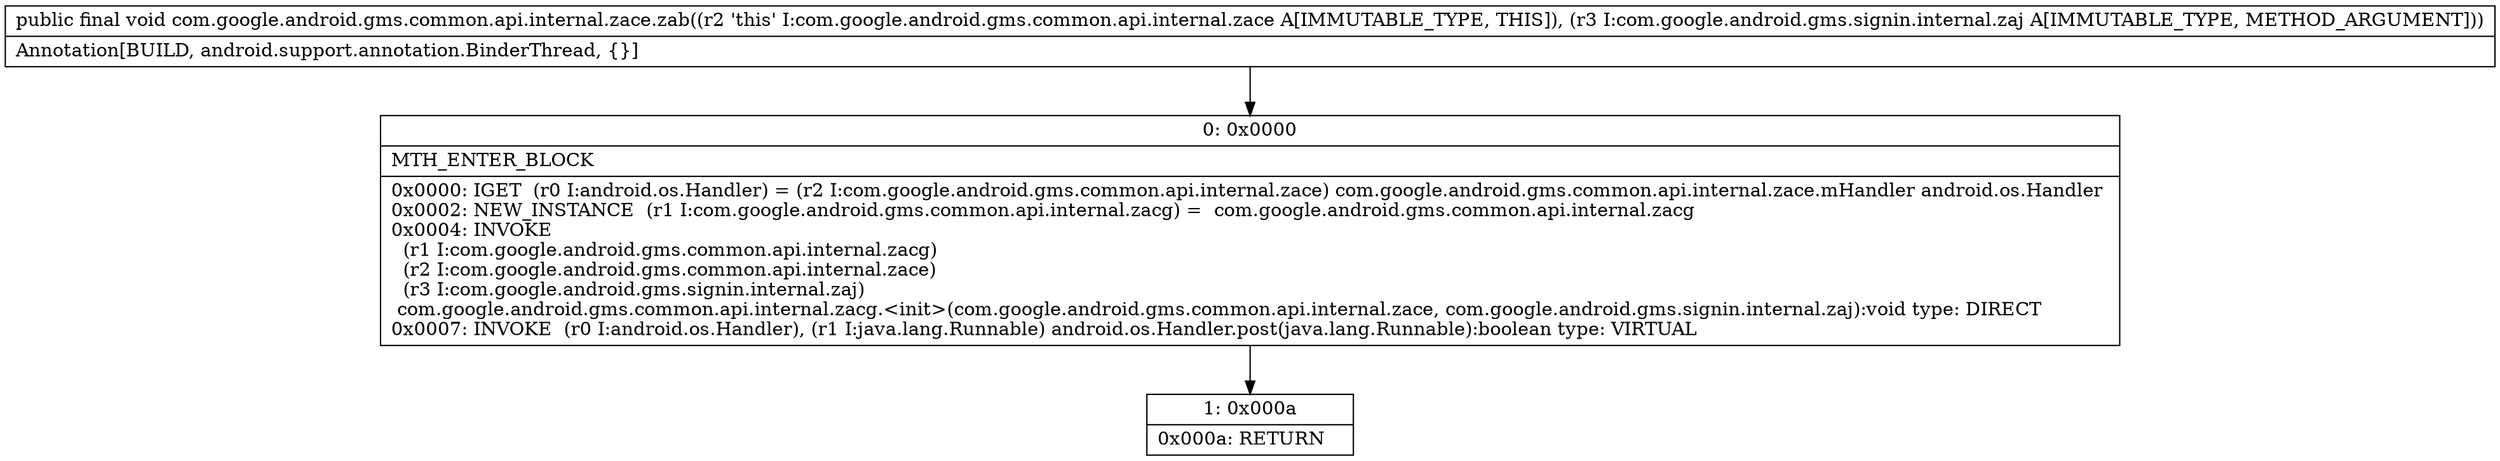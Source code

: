 digraph "CFG forcom.google.android.gms.common.api.internal.zace.zab(Lcom\/google\/android\/gms\/signin\/internal\/zaj;)V" {
Node_0 [shape=record,label="{0\:\ 0x0000|MTH_ENTER_BLOCK\l|0x0000: IGET  (r0 I:android.os.Handler) = (r2 I:com.google.android.gms.common.api.internal.zace) com.google.android.gms.common.api.internal.zace.mHandler android.os.Handler \l0x0002: NEW_INSTANCE  (r1 I:com.google.android.gms.common.api.internal.zacg) =  com.google.android.gms.common.api.internal.zacg \l0x0004: INVOKE  \l  (r1 I:com.google.android.gms.common.api.internal.zacg)\l  (r2 I:com.google.android.gms.common.api.internal.zace)\l  (r3 I:com.google.android.gms.signin.internal.zaj)\l com.google.android.gms.common.api.internal.zacg.\<init\>(com.google.android.gms.common.api.internal.zace, com.google.android.gms.signin.internal.zaj):void type: DIRECT \l0x0007: INVOKE  (r0 I:android.os.Handler), (r1 I:java.lang.Runnable) android.os.Handler.post(java.lang.Runnable):boolean type: VIRTUAL \l}"];
Node_1 [shape=record,label="{1\:\ 0x000a|0x000a: RETURN   \l}"];
MethodNode[shape=record,label="{public final void com.google.android.gms.common.api.internal.zace.zab((r2 'this' I:com.google.android.gms.common.api.internal.zace A[IMMUTABLE_TYPE, THIS]), (r3 I:com.google.android.gms.signin.internal.zaj A[IMMUTABLE_TYPE, METHOD_ARGUMENT]))  | Annotation[BUILD, android.support.annotation.BinderThread, \{\}]\l}"];
MethodNode -> Node_0;
Node_0 -> Node_1;
}

